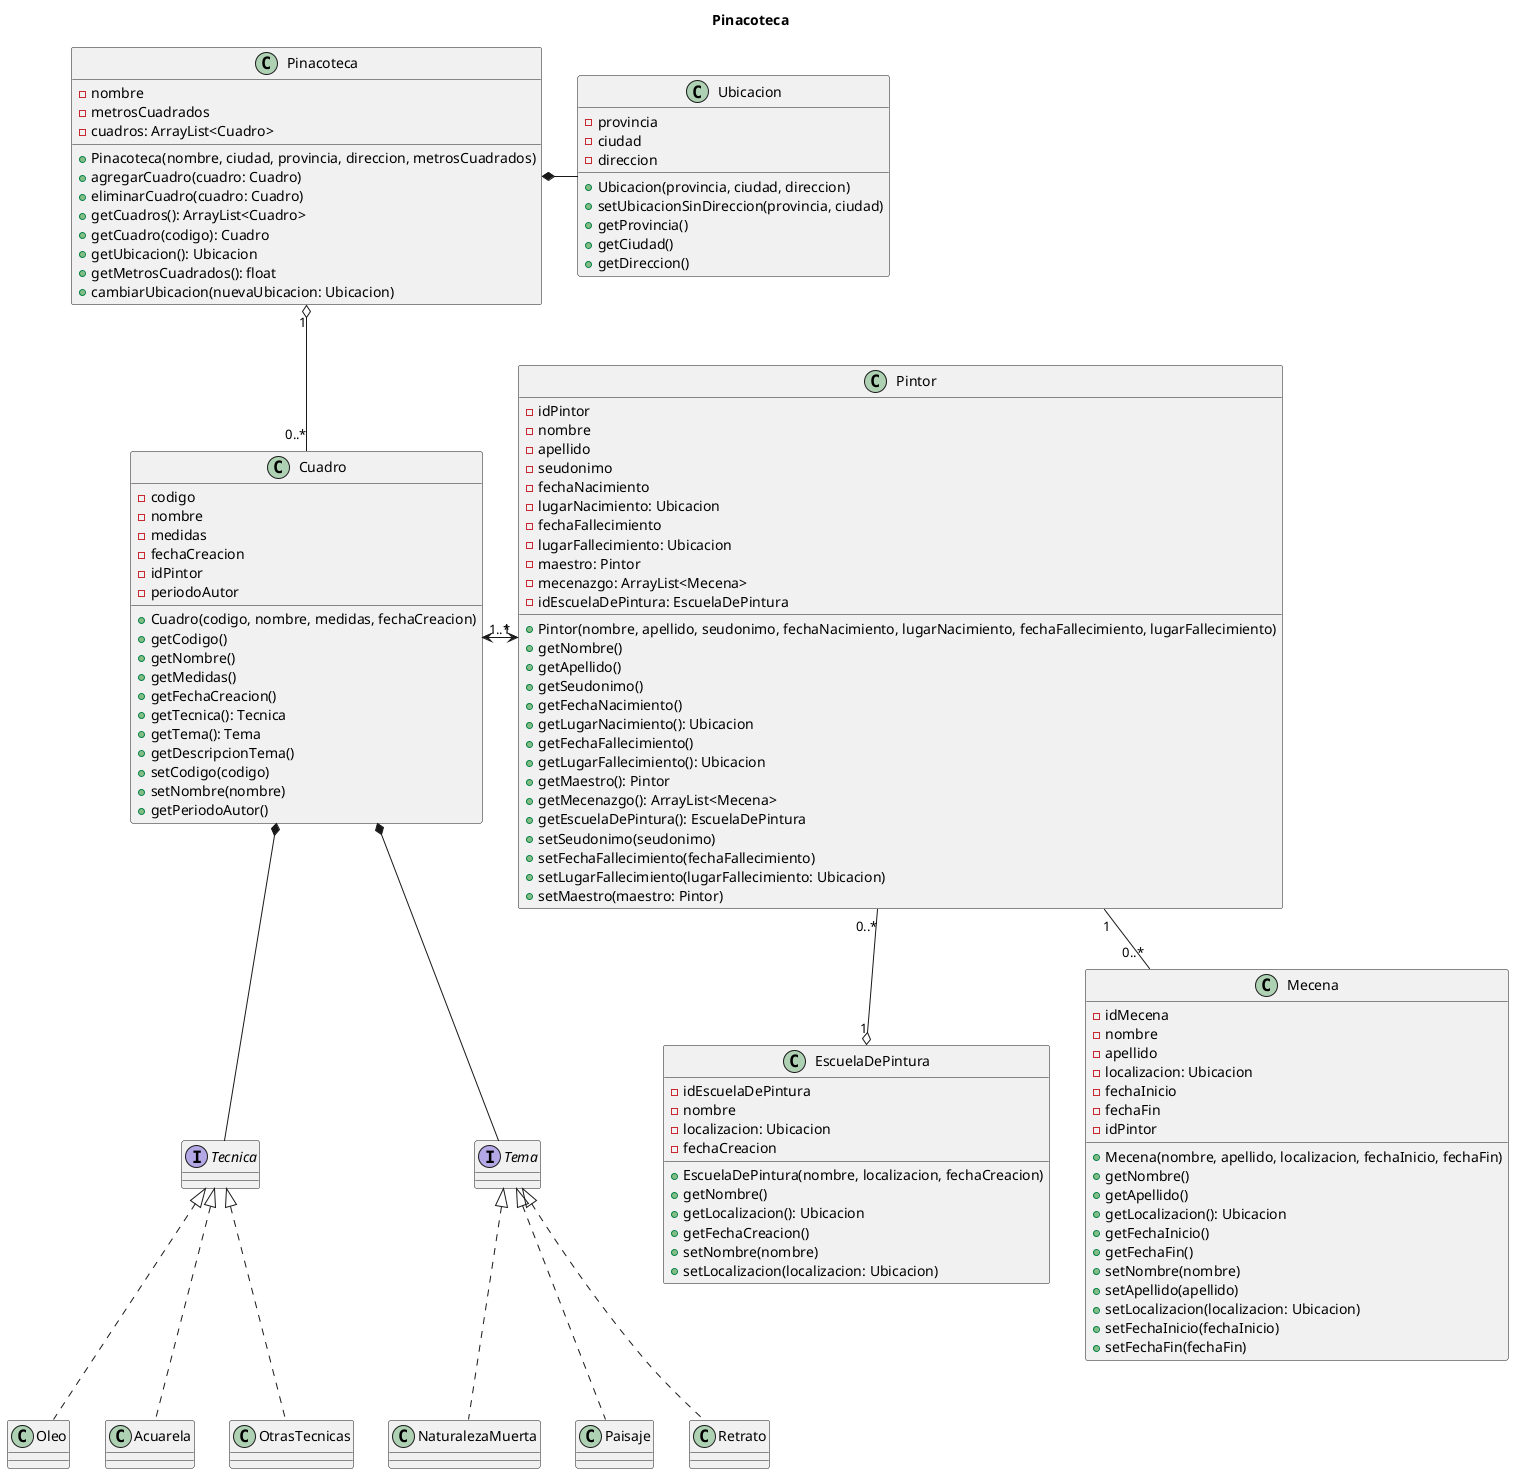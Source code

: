 @startuml Pinacoteca

title Pinacoteca

class Pinacoteca {
    - nombre
    - metrosCuadrados
    - cuadros: ArrayList<Cuadro>

    + Pinacoteca(nombre, ciudad, provincia, direccion, metrosCuadrados)
    + agregarCuadro(cuadro: Cuadro)
    + eliminarCuadro(cuadro: Cuadro)
    + getCuadros(): ArrayList<Cuadro>
    + getCuadro(codigo): Cuadro
    + getUbicacion(): Ubicacion
    + getMetrosCuadrados(): float
    + cambiarUbicacion(nuevaUbicacion: Ubicacion)
}

class Ubicacion {
    - provincia
    - ciudad
    - direccion

    + Ubicacion(provincia, ciudad, direccion)
    + setUbicacionSinDireccion(provincia, ciudad)
    + getProvincia()
    + getCiudad()
    + getDireccion()
}

class Cuadro {
    - codigo
    - nombre
    - medidas
    - fechaCreacion
    - idPintor
    - periodoAutor

    + Cuadro(codigo, nombre, medidas, fechaCreacion)
    + getCodigo()
    + getNombre()
    + getMedidas()
    + getFechaCreacion()
    + getTecnica(): Tecnica
    + getTema(): Tema
    + getDescripcionTema()
    + setCodigo(codigo)
    + setNombre(nombre)
    + getPeriodoAutor()
}

interface Tecnica {
}

class Oleo {
}

class Acuarela {
}

class OtrasTecnicas {
}

Tecnica <|.. Oleo
Tecnica <|.. Acuarela
Tecnica <|.. OtrasTecnicas

interface Tema {
}

class NaturalezaMuerta {
}

class Paisaje {
}

class Retrato {
}

Tema <|.. NaturalezaMuerta
Tema <|.. Paisaje
Tema <|.. Retrato

class Pintor {
    - idPintor
    - nombre
    - apellido
    - seudonimo
    - fechaNacimiento
    - lugarNacimiento: Ubicacion
    - fechaFallecimiento
    - lugarFallecimiento: Ubicacion
    - maestro: Pintor
    - mecenazgo: ArrayList<Mecena>
    - idEscuelaDePintura: EscuelaDePintura

    + Pintor(nombre, apellido, seudonimo, fechaNacimiento, lugarNacimiento, fechaFallecimiento, lugarFallecimiento)
    + getNombre()
    + getApellido()
    + getSeudonimo()
    + getFechaNacimiento()
    + getLugarNacimiento(): Ubicacion
    + getFechaFallecimiento()
    + getLugarFallecimiento(): Ubicacion
    + getMaestro(): Pintor
    + getMecenazgo(): ArrayList<Mecena>
    + getEscuelaDePintura(): EscuelaDePintura
    + setSeudonimo(seudonimo)
    + setFechaFallecimiento(fechaFallecimiento)
    + setLugarFallecimiento(lugarFallecimiento: Ubicacion)
    + setMaestro(maestro: Pintor)
}

class EscuelaDePintura {
    - idEscuelaDePintura
    - nombre
    - localizacion: Ubicacion
    - fechaCreacion

    + EscuelaDePintura(nombre, localizacion, fechaCreacion)
    + getNombre()
    + getLocalizacion(): Ubicacion
    + getFechaCreacion()
    + setNombre(nombre)
    + setLocalizacion(localizacion: Ubicacion)
}

class Mecena {
    - idMecena
    - nombre
    - apellido
    - localizacion: Ubicacion
    - fechaInicio
    - fechaFin
    - idPintor

    + Mecena(nombre, apellido, localizacion, fechaInicio, fechaFin)
    + getNombre()
    + getApellido()
    + getLocalizacion(): Ubicacion
    + getFechaInicio()
    + getFechaFin()
    + setNombre(nombre)
    + setApellido(apellido)
    + setLocalizacion(localizacion: Ubicacion)
    + setFechaInicio(fechaInicio)
    + setFechaFin(fechaFin)
}

Pinacoteca *-right- Ubicacion
Pinacoteca "1" o-- "0..*" Cuadro

Cuadro *-- Tecnica
Cuadro *-- Tema
Cuadro "1..*" <-right-> "1" Pintor

Pintor "0..*" --o "1" EscuelaDePintura
Pintor "1" -- "0..*" Mecena

@enduml
